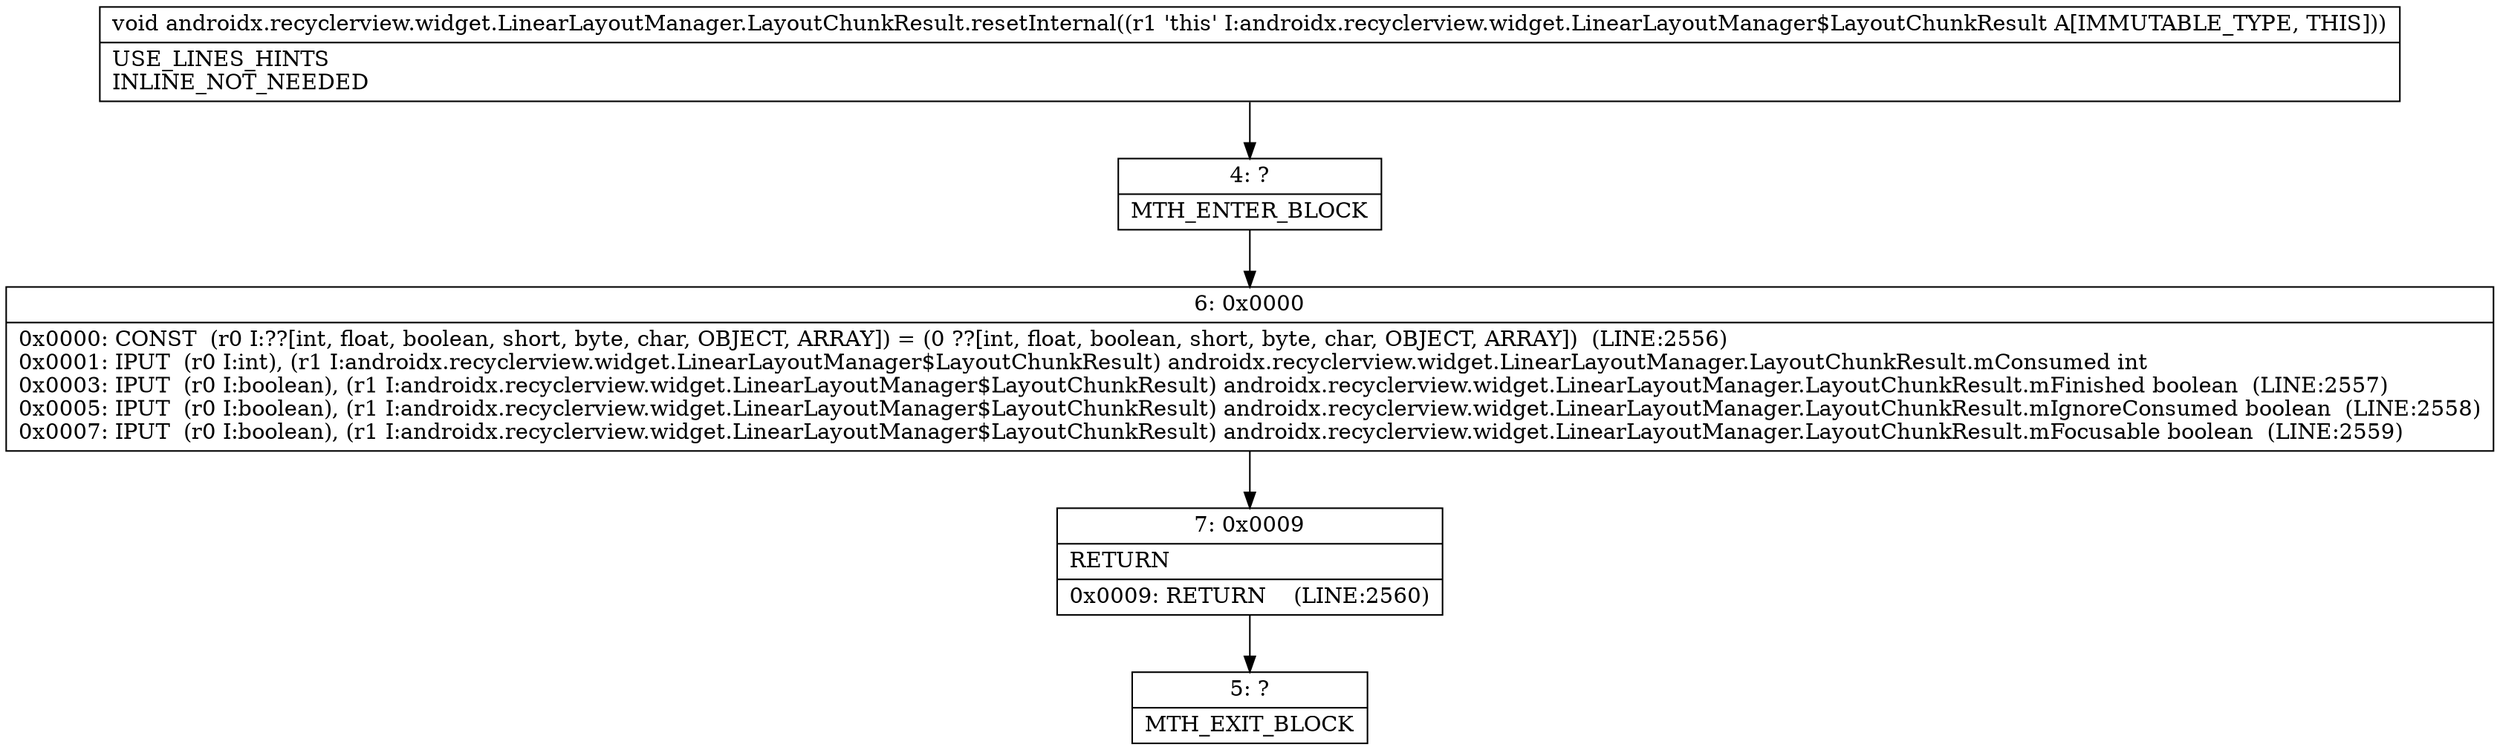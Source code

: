 digraph "CFG forandroidx.recyclerview.widget.LinearLayoutManager.LayoutChunkResult.resetInternal()V" {
Node_4 [shape=record,label="{4\:\ ?|MTH_ENTER_BLOCK\l}"];
Node_6 [shape=record,label="{6\:\ 0x0000|0x0000: CONST  (r0 I:??[int, float, boolean, short, byte, char, OBJECT, ARRAY]) = (0 ??[int, float, boolean, short, byte, char, OBJECT, ARRAY])  (LINE:2556)\l0x0001: IPUT  (r0 I:int), (r1 I:androidx.recyclerview.widget.LinearLayoutManager$LayoutChunkResult) androidx.recyclerview.widget.LinearLayoutManager.LayoutChunkResult.mConsumed int \l0x0003: IPUT  (r0 I:boolean), (r1 I:androidx.recyclerview.widget.LinearLayoutManager$LayoutChunkResult) androidx.recyclerview.widget.LinearLayoutManager.LayoutChunkResult.mFinished boolean  (LINE:2557)\l0x0005: IPUT  (r0 I:boolean), (r1 I:androidx.recyclerview.widget.LinearLayoutManager$LayoutChunkResult) androidx.recyclerview.widget.LinearLayoutManager.LayoutChunkResult.mIgnoreConsumed boolean  (LINE:2558)\l0x0007: IPUT  (r0 I:boolean), (r1 I:androidx.recyclerview.widget.LinearLayoutManager$LayoutChunkResult) androidx.recyclerview.widget.LinearLayoutManager.LayoutChunkResult.mFocusable boolean  (LINE:2559)\l}"];
Node_7 [shape=record,label="{7\:\ 0x0009|RETURN\l|0x0009: RETURN    (LINE:2560)\l}"];
Node_5 [shape=record,label="{5\:\ ?|MTH_EXIT_BLOCK\l}"];
MethodNode[shape=record,label="{void androidx.recyclerview.widget.LinearLayoutManager.LayoutChunkResult.resetInternal((r1 'this' I:androidx.recyclerview.widget.LinearLayoutManager$LayoutChunkResult A[IMMUTABLE_TYPE, THIS]))  | USE_LINES_HINTS\lINLINE_NOT_NEEDED\l}"];
MethodNode -> Node_4;Node_4 -> Node_6;
Node_6 -> Node_7;
Node_7 -> Node_5;
}

